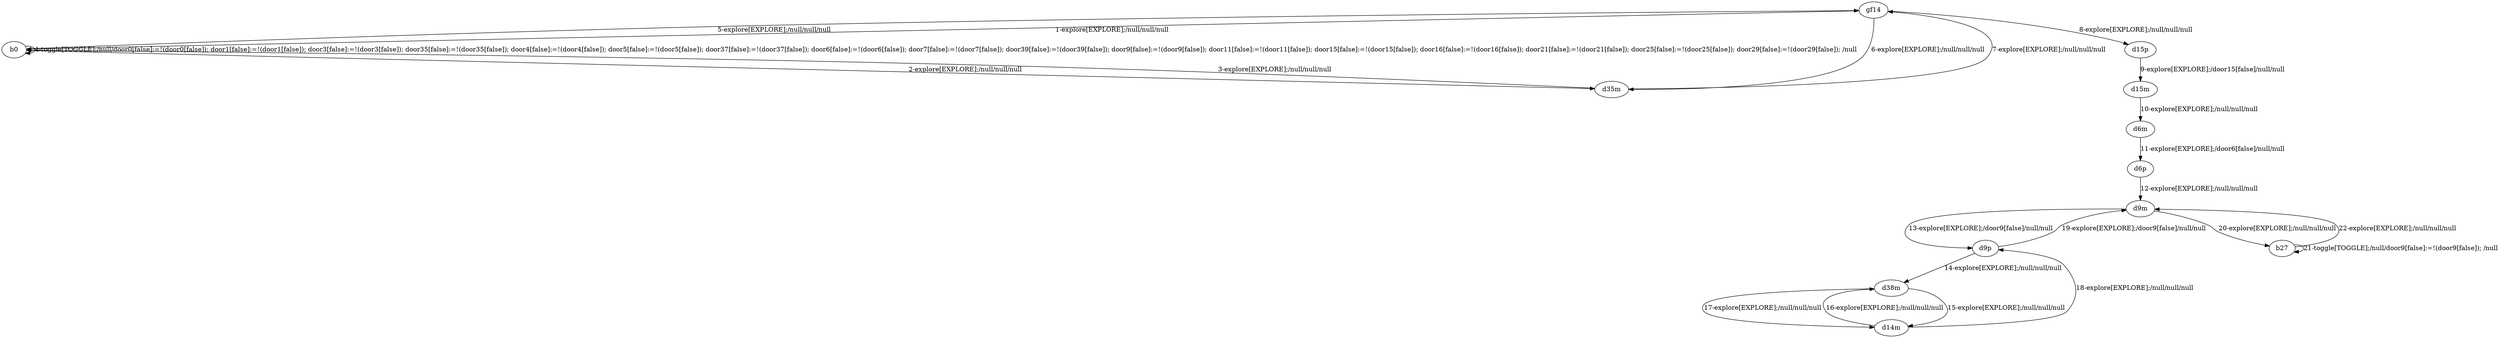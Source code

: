 # Total number of goals covered by this test: 4
# d38m --> d14m
# d9p --> d9m
# d9p --> d38m
# d14m --> d9p

digraph g {
"gf14" -> "b0" [label = "1-explore[EXPLORE];/null/null/null"];
"b0" -> "d35m" [label = "2-explore[EXPLORE];/null/null/null"];
"d35m" -> "b0" [label = "3-explore[EXPLORE];/null/null/null"];
"b0" -> "b0" [label = "4-toggle[TOGGLE];/null/door0[false]:=!(door0[false]); door1[false]:=!(door1[false]); door3[false]:=!(door3[false]); door35[false]:=!(door35[false]); door4[false]:=!(door4[false]); door5[false]:=!(door5[false]); door37[false]:=!(door37[false]); door6[false]:=!(door6[false]); door7[false]:=!(door7[false]); door39[false]:=!(door39[false]); door9[false]:=!(door9[false]); door11[false]:=!(door11[false]); door15[false]:=!(door15[false]); door16[false]:=!(door16[false]); door21[false]:=!(door21[false]); door25[false]:=!(door25[false]); door29[false]:=!(door29[false]); /null"];
"b0" -> "gf14" [label = "5-explore[EXPLORE];/null/null/null"];
"gf14" -> "d35m" [label = "6-explore[EXPLORE];/null/null/null"];
"d35m" -> "gf14" [label = "7-explore[EXPLORE];/null/null/null"];
"gf14" -> "d15p" [label = "8-explore[EXPLORE];/null/null/null"];
"d15p" -> "d15m" [label = "9-explore[EXPLORE];/door15[false]/null/null"];
"d15m" -> "d6m" [label = "10-explore[EXPLORE];/null/null/null"];
"d6m" -> "d6p" [label = "11-explore[EXPLORE];/door6[false]/null/null"];
"d6p" -> "d9m" [label = "12-explore[EXPLORE];/null/null/null"];
"d9m" -> "d9p" [label = "13-explore[EXPLORE];/door9[false]/null/null"];
"d9p" -> "d38m" [label = "14-explore[EXPLORE];/null/null/null"];
"d38m" -> "d14m" [label = "15-explore[EXPLORE];/null/null/null"];
"d14m" -> "d38m" [label = "16-explore[EXPLORE];/null/null/null"];
"d38m" -> "d14m" [label = "17-explore[EXPLORE];/null/null/null"];
"d14m" -> "d9p" [label = "18-explore[EXPLORE];/null/null/null"];
"d9p" -> "d9m" [label = "19-explore[EXPLORE];/door9[false]/null/null"];
"d9m" -> "b27" [label = "20-explore[EXPLORE];/null/null/null"];
"b27" -> "b27" [label = "21-toggle[TOGGLE];/null/door9[false]:=!(door9[false]); /null"];
"b27" -> "d9m" [label = "22-explore[EXPLORE];/null/null/null"];
}